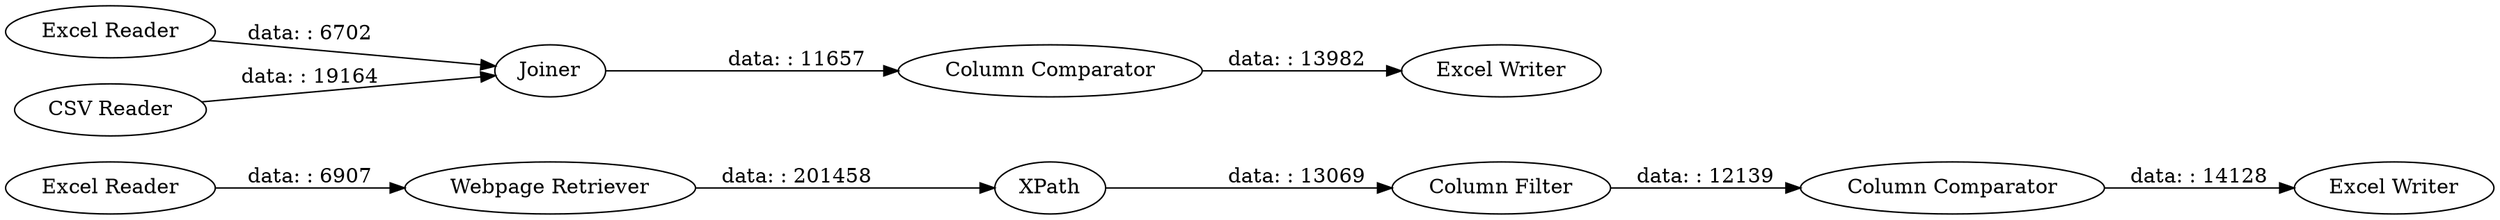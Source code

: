 digraph {
	"2353621824184084908_45" [label="Excel Writer"]
	"2353621824184084908_41" [label=XPath]
	"2353621824184084908_40" [label="Webpage Retriever"]
	"2353621824184084908_43" [label="Column Comparator"]
	"2353621824184084908_35" [label="Excel Reader"]
	"2353621824184084908_27" [label="Column Comparator"]
	"2353621824184084908_32" [label="Excel Writer"]
	"2353621824184084908_46" [label="Column Filter"]
	"2353621824184084908_38" [label="CSV Reader"]
	"2353621824184084908_23" [label=Joiner]
	"2353621824184084908_44" [label="Excel Reader"]
	"2353621824184084908_43" -> "2353621824184084908_45" [label="data: : 14128"]
	"2353621824184084908_40" -> "2353621824184084908_41" [label="data: : 201458"]
	"2353621824184084908_35" -> "2353621824184084908_23" [label="data: : 6702"]
	"2353621824184084908_23" -> "2353621824184084908_27" [label="data: : 11657"]
	"2353621824184084908_44" -> "2353621824184084908_40" [label="data: : 6907"]
	"2353621824184084908_38" -> "2353621824184084908_23" [label="data: : 19164"]
	"2353621824184084908_46" -> "2353621824184084908_43" [label="data: : 12139"]
	"2353621824184084908_41" -> "2353621824184084908_46" [label="data: : 13069"]
	"2353621824184084908_27" -> "2353621824184084908_32" [label="data: : 13982"]
	rankdir=LR
}
